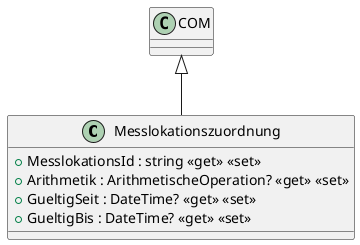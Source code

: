 @startuml
class Messlokationszuordnung {
    + MesslokationsId : string <<get>> <<set>>
    + Arithmetik : ArithmetischeOperation? <<get>> <<set>>
    + GueltigSeit : DateTime? <<get>> <<set>>
    + GueltigBis : DateTime? <<get>> <<set>>
}
COM <|-- Messlokationszuordnung
@enduml
